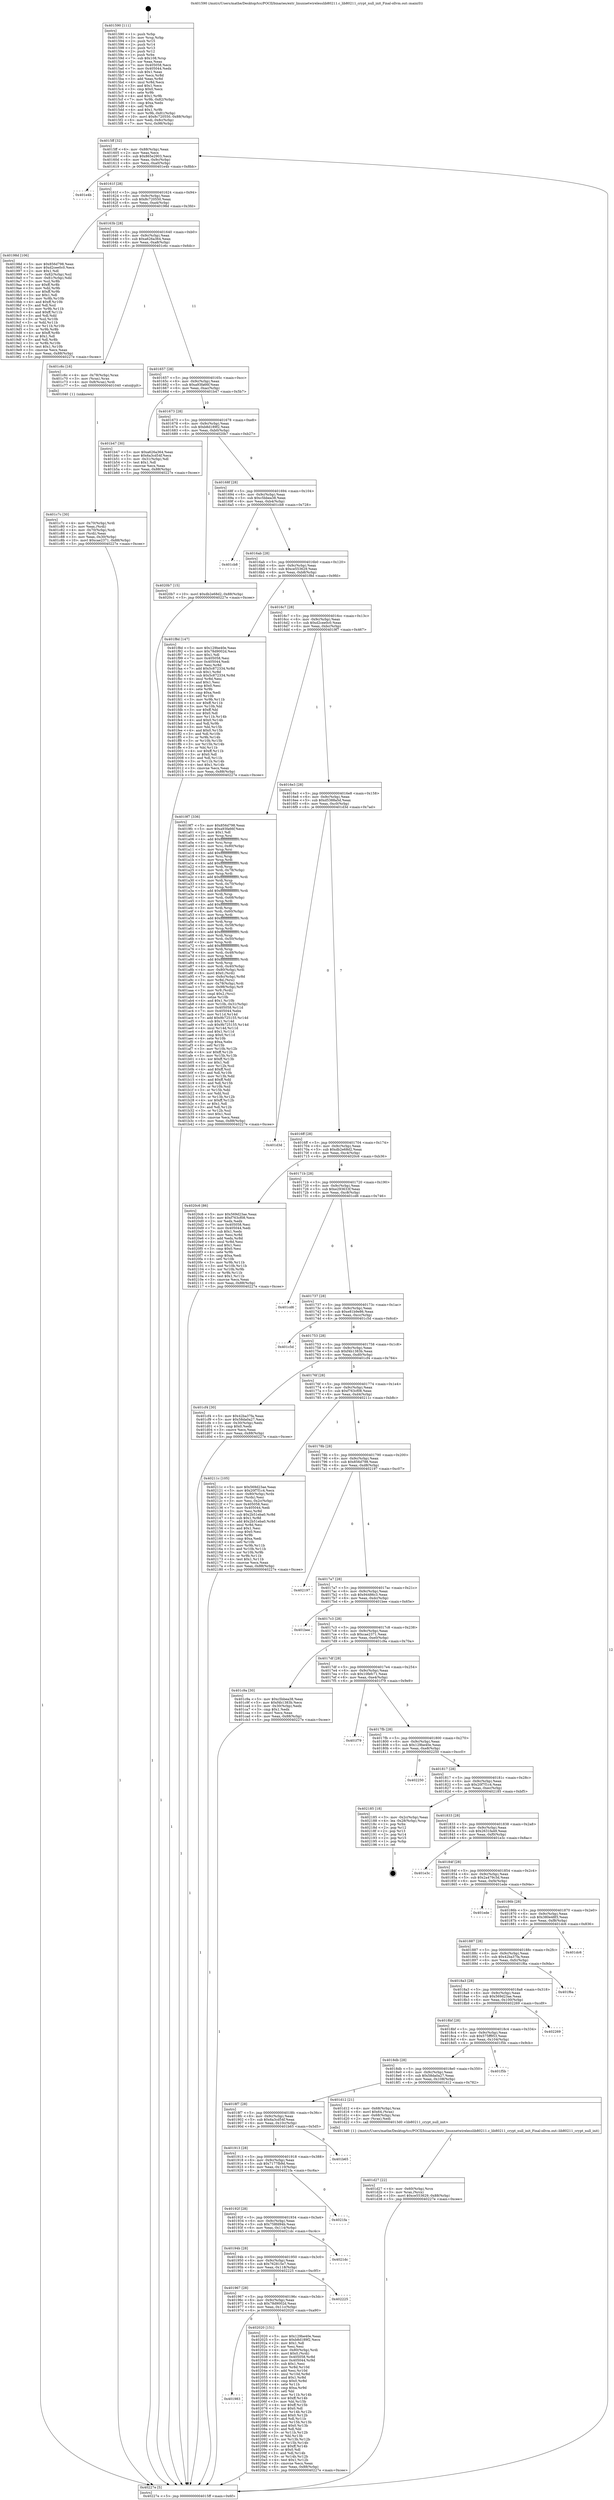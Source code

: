 digraph "0x401590" {
  label = "0x401590 (/mnt/c/Users/mathe/Desktop/tcc/POCII/binaries/extr_linuxnetwirelesslib80211.c_lib80211_crypt_null_init_Final-ollvm.out::main(0))"
  labelloc = "t"
  node[shape=record]

  Entry [label="",width=0.3,height=0.3,shape=circle,fillcolor=black,style=filled]
  "0x4015ff" [label="{
     0x4015ff [32]\l
     | [instrs]\l
     &nbsp;&nbsp;0x4015ff \<+6\>: mov -0x88(%rbp),%eax\l
     &nbsp;&nbsp;0x401605 \<+2\>: mov %eax,%ecx\l
     &nbsp;&nbsp;0x401607 \<+6\>: sub $0x865e2903,%ecx\l
     &nbsp;&nbsp;0x40160d \<+6\>: mov %eax,-0x9c(%rbp)\l
     &nbsp;&nbsp;0x401613 \<+6\>: mov %ecx,-0xa0(%rbp)\l
     &nbsp;&nbsp;0x401619 \<+6\>: je 0000000000401e4b \<main+0x8bb\>\l
  }"]
  "0x401e4b" [label="{
     0x401e4b\l
  }", style=dashed]
  "0x40161f" [label="{
     0x40161f [28]\l
     | [instrs]\l
     &nbsp;&nbsp;0x40161f \<+5\>: jmp 0000000000401624 \<main+0x94\>\l
     &nbsp;&nbsp;0x401624 \<+6\>: mov -0x9c(%rbp),%eax\l
     &nbsp;&nbsp;0x40162a \<+5\>: sub $0x8c720550,%eax\l
     &nbsp;&nbsp;0x40162f \<+6\>: mov %eax,-0xa4(%rbp)\l
     &nbsp;&nbsp;0x401635 \<+6\>: je 000000000040198d \<main+0x3fd\>\l
  }"]
  Exit [label="",width=0.3,height=0.3,shape=circle,fillcolor=black,style=filled,peripheries=2]
  "0x40198d" [label="{
     0x40198d [106]\l
     | [instrs]\l
     &nbsp;&nbsp;0x40198d \<+5\>: mov $0x856d798,%eax\l
     &nbsp;&nbsp;0x401992 \<+5\>: mov $0xd2cee0c0,%ecx\l
     &nbsp;&nbsp;0x401997 \<+2\>: mov $0x1,%dl\l
     &nbsp;&nbsp;0x401999 \<+7\>: mov -0x82(%rbp),%sil\l
     &nbsp;&nbsp;0x4019a0 \<+7\>: mov -0x81(%rbp),%dil\l
     &nbsp;&nbsp;0x4019a7 \<+3\>: mov %sil,%r8b\l
     &nbsp;&nbsp;0x4019aa \<+4\>: xor $0xff,%r8b\l
     &nbsp;&nbsp;0x4019ae \<+3\>: mov %dil,%r9b\l
     &nbsp;&nbsp;0x4019b1 \<+4\>: xor $0xff,%r9b\l
     &nbsp;&nbsp;0x4019b5 \<+3\>: xor $0x1,%dl\l
     &nbsp;&nbsp;0x4019b8 \<+3\>: mov %r8b,%r10b\l
     &nbsp;&nbsp;0x4019bb \<+4\>: and $0xff,%r10b\l
     &nbsp;&nbsp;0x4019bf \<+3\>: and %dl,%sil\l
     &nbsp;&nbsp;0x4019c2 \<+3\>: mov %r9b,%r11b\l
     &nbsp;&nbsp;0x4019c5 \<+4\>: and $0xff,%r11b\l
     &nbsp;&nbsp;0x4019c9 \<+3\>: and %dl,%dil\l
     &nbsp;&nbsp;0x4019cc \<+3\>: or %sil,%r10b\l
     &nbsp;&nbsp;0x4019cf \<+3\>: or %dil,%r11b\l
     &nbsp;&nbsp;0x4019d2 \<+3\>: xor %r11b,%r10b\l
     &nbsp;&nbsp;0x4019d5 \<+3\>: or %r9b,%r8b\l
     &nbsp;&nbsp;0x4019d8 \<+4\>: xor $0xff,%r8b\l
     &nbsp;&nbsp;0x4019dc \<+3\>: or $0x1,%dl\l
     &nbsp;&nbsp;0x4019df \<+3\>: and %dl,%r8b\l
     &nbsp;&nbsp;0x4019e2 \<+3\>: or %r8b,%r10b\l
     &nbsp;&nbsp;0x4019e5 \<+4\>: test $0x1,%r10b\l
     &nbsp;&nbsp;0x4019e9 \<+3\>: cmovne %ecx,%eax\l
     &nbsp;&nbsp;0x4019ec \<+6\>: mov %eax,-0x88(%rbp)\l
     &nbsp;&nbsp;0x4019f2 \<+5\>: jmp 000000000040227e \<main+0xcee\>\l
  }"]
  "0x40163b" [label="{
     0x40163b [28]\l
     | [instrs]\l
     &nbsp;&nbsp;0x40163b \<+5\>: jmp 0000000000401640 \<main+0xb0\>\l
     &nbsp;&nbsp;0x401640 \<+6\>: mov -0x9c(%rbp),%eax\l
     &nbsp;&nbsp;0x401646 \<+5\>: sub $0xa626a364,%eax\l
     &nbsp;&nbsp;0x40164b \<+6\>: mov %eax,-0xa8(%rbp)\l
     &nbsp;&nbsp;0x401651 \<+6\>: je 0000000000401c6c \<main+0x6dc\>\l
  }"]
  "0x40227e" [label="{
     0x40227e [5]\l
     | [instrs]\l
     &nbsp;&nbsp;0x40227e \<+5\>: jmp 00000000004015ff \<main+0x6f\>\l
  }"]
  "0x401590" [label="{
     0x401590 [111]\l
     | [instrs]\l
     &nbsp;&nbsp;0x401590 \<+1\>: push %rbp\l
     &nbsp;&nbsp;0x401591 \<+3\>: mov %rsp,%rbp\l
     &nbsp;&nbsp;0x401594 \<+2\>: push %r15\l
     &nbsp;&nbsp;0x401596 \<+2\>: push %r14\l
     &nbsp;&nbsp;0x401598 \<+2\>: push %r13\l
     &nbsp;&nbsp;0x40159a \<+2\>: push %r12\l
     &nbsp;&nbsp;0x40159c \<+1\>: push %rbx\l
     &nbsp;&nbsp;0x40159d \<+7\>: sub $0x108,%rsp\l
     &nbsp;&nbsp;0x4015a4 \<+2\>: xor %eax,%eax\l
     &nbsp;&nbsp;0x4015a6 \<+7\>: mov 0x405058,%ecx\l
     &nbsp;&nbsp;0x4015ad \<+7\>: mov 0x405044,%edx\l
     &nbsp;&nbsp;0x4015b4 \<+3\>: sub $0x1,%eax\l
     &nbsp;&nbsp;0x4015b7 \<+3\>: mov %ecx,%r8d\l
     &nbsp;&nbsp;0x4015ba \<+3\>: add %eax,%r8d\l
     &nbsp;&nbsp;0x4015bd \<+4\>: imul %r8d,%ecx\l
     &nbsp;&nbsp;0x4015c1 \<+3\>: and $0x1,%ecx\l
     &nbsp;&nbsp;0x4015c4 \<+3\>: cmp $0x0,%ecx\l
     &nbsp;&nbsp;0x4015c7 \<+4\>: sete %r9b\l
     &nbsp;&nbsp;0x4015cb \<+4\>: and $0x1,%r9b\l
     &nbsp;&nbsp;0x4015cf \<+7\>: mov %r9b,-0x82(%rbp)\l
     &nbsp;&nbsp;0x4015d6 \<+3\>: cmp $0xa,%edx\l
     &nbsp;&nbsp;0x4015d9 \<+4\>: setl %r9b\l
     &nbsp;&nbsp;0x4015dd \<+4\>: and $0x1,%r9b\l
     &nbsp;&nbsp;0x4015e1 \<+7\>: mov %r9b,-0x81(%rbp)\l
     &nbsp;&nbsp;0x4015e8 \<+10\>: movl $0x8c720550,-0x88(%rbp)\l
     &nbsp;&nbsp;0x4015f2 \<+6\>: mov %edi,-0x8c(%rbp)\l
     &nbsp;&nbsp;0x4015f8 \<+7\>: mov %rsi,-0x98(%rbp)\l
  }"]
  "0x401983" [label="{
     0x401983\l
  }", style=dashed]
  "0x401c6c" [label="{
     0x401c6c [16]\l
     | [instrs]\l
     &nbsp;&nbsp;0x401c6c \<+4\>: mov -0x78(%rbp),%rax\l
     &nbsp;&nbsp;0x401c70 \<+3\>: mov (%rax),%rax\l
     &nbsp;&nbsp;0x401c73 \<+4\>: mov 0x8(%rax),%rdi\l
     &nbsp;&nbsp;0x401c77 \<+5\>: call 0000000000401040 \<atoi@plt\>\l
     | [calls]\l
     &nbsp;&nbsp;0x401040 \{1\} (unknown)\l
  }"]
  "0x401657" [label="{
     0x401657 [28]\l
     | [instrs]\l
     &nbsp;&nbsp;0x401657 \<+5\>: jmp 000000000040165c \<main+0xcc\>\l
     &nbsp;&nbsp;0x40165c \<+6\>: mov -0x9c(%rbp),%eax\l
     &nbsp;&nbsp;0x401662 \<+5\>: sub $0xa93fa66f,%eax\l
     &nbsp;&nbsp;0x401667 \<+6\>: mov %eax,-0xac(%rbp)\l
     &nbsp;&nbsp;0x40166d \<+6\>: je 0000000000401b47 \<main+0x5b7\>\l
  }"]
  "0x402020" [label="{
     0x402020 [151]\l
     | [instrs]\l
     &nbsp;&nbsp;0x402020 \<+5\>: mov $0x129be40e,%eax\l
     &nbsp;&nbsp;0x402025 \<+5\>: mov $0xb8d189f2,%ecx\l
     &nbsp;&nbsp;0x40202a \<+2\>: mov $0x1,%dl\l
     &nbsp;&nbsp;0x40202c \<+2\>: xor %esi,%esi\l
     &nbsp;&nbsp;0x40202e \<+4\>: mov -0x80(%rbp),%rdi\l
     &nbsp;&nbsp;0x402032 \<+6\>: movl $0x0,(%rdi)\l
     &nbsp;&nbsp;0x402038 \<+8\>: mov 0x405058,%r8d\l
     &nbsp;&nbsp;0x402040 \<+8\>: mov 0x405044,%r9d\l
     &nbsp;&nbsp;0x402048 \<+3\>: sub $0x1,%esi\l
     &nbsp;&nbsp;0x40204b \<+3\>: mov %r8d,%r10d\l
     &nbsp;&nbsp;0x40204e \<+3\>: add %esi,%r10d\l
     &nbsp;&nbsp;0x402051 \<+4\>: imul %r10d,%r8d\l
     &nbsp;&nbsp;0x402055 \<+4\>: and $0x1,%r8d\l
     &nbsp;&nbsp;0x402059 \<+4\>: cmp $0x0,%r8d\l
     &nbsp;&nbsp;0x40205d \<+4\>: sete %r11b\l
     &nbsp;&nbsp;0x402061 \<+4\>: cmp $0xa,%r9d\l
     &nbsp;&nbsp;0x402065 \<+3\>: setl %bl\l
     &nbsp;&nbsp;0x402068 \<+3\>: mov %r11b,%r14b\l
     &nbsp;&nbsp;0x40206b \<+4\>: xor $0xff,%r14b\l
     &nbsp;&nbsp;0x40206f \<+3\>: mov %bl,%r15b\l
     &nbsp;&nbsp;0x402072 \<+4\>: xor $0xff,%r15b\l
     &nbsp;&nbsp;0x402076 \<+3\>: xor $0x0,%dl\l
     &nbsp;&nbsp;0x402079 \<+3\>: mov %r14b,%r12b\l
     &nbsp;&nbsp;0x40207c \<+4\>: and $0x0,%r12b\l
     &nbsp;&nbsp;0x402080 \<+3\>: and %dl,%r11b\l
     &nbsp;&nbsp;0x402083 \<+3\>: mov %r15b,%r13b\l
     &nbsp;&nbsp;0x402086 \<+4\>: and $0x0,%r13b\l
     &nbsp;&nbsp;0x40208a \<+2\>: and %dl,%bl\l
     &nbsp;&nbsp;0x40208c \<+3\>: or %r11b,%r12b\l
     &nbsp;&nbsp;0x40208f \<+3\>: or %bl,%r13b\l
     &nbsp;&nbsp;0x402092 \<+3\>: xor %r13b,%r12b\l
     &nbsp;&nbsp;0x402095 \<+3\>: or %r15b,%r14b\l
     &nbsp;&nbsp;0x402098 \<+4\>: xor $0xff,%r14b\l
     &nbsp;&nbsp;0x40209c \<+3\>: or $0x0,%dl\l
     &nbsp;&nbsp;0x40209f \<+3\>: and %dl,%r14b\l
     &nbsp;&nbsp;0x4020a2 \<+3\>: or %r14b,%r12b\l
     &nbsp;&nbsp;0x4020a5 \<+4\>: test $0x1,%r12b\l
     &nbsp;&nbsp;0x4020a9 \<+3\>: cmovne %ecx,%eax\l
     &nbsp;&nbsp;0x4020ac \<+6\>: mov %eax,-0x88(%rbp)\l
     &nbsp;&nbsp;0x4020b2 \<+5\>: jmp 000000000040227e \<main+0xcee\>\l
  }"]
  "0x401b47" [label="{
     0x401b47 [30]\l
     | [instrs]\l
     &nbsp;&nbsp;0x401b47 \<+5\>: mov $0xa626a364,%eax\l
     &nbsp;&nbsp;0x401b4c \<+5\>: mov $0x6a3cd54f,%ecx\l
     &nbsp;&nbsp;0x401b51 \<+3\>: mov -0x31(%rbp),%dl\l
     &nbsp;&nbsp;0x401b54 \<+3\>: test $0x1,%dl\l
     &nbsp;&nbsp;0x401b57 \<+3\>: cmovne %ecx,%eax\l
     &nbsp;&nbsp;0x401b5a \<+6\>: mov %eax,-0x88(%rbp)\l
     &nbsp;&nbsp;0x401b60 \<+5\>: jmp 000000000040227e \<main+0xcee\>\l
  }"]
  "0x401673" [label="{
     0x401673 [28]\l
     | [instrs]\l
     &nbsp;&nbsp;0x401673 \<+5\>: jmp 0000000000401678 \<main+0xe8\>\l
     &nbsp;&nbsp;0x401678 \<+6\>: mov -0x9c(%rbp),%eax\l
     &nbsp;&nbsp;0x40167e \<+5\>: sub $0xb8d189f2,%eax\l
     &nbsp;&nbsp;0x401683 \<+6\>: mov %eax,-0xb0(%rbp)\l
     &nbsp;&nbsp;0x401689 \<+6\>: je 00000000004020b7 \<main+0xb27\>\l
  }"]
  "0x401967" [label="{
     0x401967 [28]\l
     | [instrs]\l
     &nbsp;&nbsp;0x401967 \<+5\>: jmp 000000000040196c \<main+0x3dc\>\l
     &nbsp;&nbsp;0x40196c \<+6\>: mov -0x9c(%rbp),%eax\l
     &nbsp;&nbsp;0x401972 \<+5\>: sub $0x78d9002d,%eax\l
     &nbsp;&nbsp;0x401977 \<+6\>: mov %eax,-0x11c(%rbp)\l
     &nbsp;&nbsp;0x40197d \<+6\>: je 0000000000402020 \<main+0xa90\>\l
  }"]
  "0x4020b7" [label="{
     0x4020b7 [15]\l
     | [instrs]\l
     &nbsp;&nbsp;0x4020b7 \<+10\>: movl $0xdb2e68d2,-0x88(%rbp)\l
     &nbsp;&nbsp;0x4020c1 \<+5\>: jmp 000000000040227e \<main+0xcee\>\l
  }"]
  "0x40168f" [label="{
     0x40168f [28]\l
     | [instrs]\l
     &nbsp;&nbsp;0x40168f \<+5\>: jmp 0000000000401694 \<main+0x104\>\l
     &nbsp;&nbsp;0x401694 \<+6\>: mov -0x9c(%rbp),%eax\l
     &nbsp;&nbsp;0x40169a \<+5\>: sub $0xc5bbea38,%eax\l
     &nbsp;&nbsp;0x40169f \<+6\>: mov %eax,-0xb4(%rbp)\l
     &nbsp;&nbsp;0x4016a5 \<+6\>: je 0000000000401cb8 \<main+0x728\>\l
  }"]
  "0x402225" [label="{
     0x402225\l
  }", style=dashed]
  "0x401cb8" [label="{
     0x401cb8\l
  }", style=dashed]
  "0x4016ab" [label="{
     0x4016ab [28]\l
     | [instrs]\l
     &nbsp;&nbsp;0x4016ab \<+5\>: jmp 00000000004016b0 \<main+0x120\>\l
     &nbsp;&nbsp;0x4016b0 \<+6\>: mov -0x9c(%rbp),%eax\l
     &nbsp;&nbsp;0x4016b6 \<+5\>: sub $0xce553629,%eax\l
     &nbsp;&nbsp;0x4016bb \<+6\>: mov %eax,-0xb8(%rbp)\l
     &nbsp;&nbsp;0x4016c1 \<+6\>: je 0000000000401f8d \<main+0x9fd\>\l
  }"]
  "0x40194b" [label="{
     0x40194b [28]\l
     | [instrs]\l
     &nbsp;&nbsp;0x40194b \<+5\>: jmp 0000000000401950 \<main+0x3c0\>\l
     &nbsp;&nbsp;0x401950 \<+6\>: mov -0x9c(%rbp),%eax\l
     &nbsp;&nbsp;0x401956 \<+5\>: sub $0x762815e7,%eax\l
     &nbsp;&nbsp;0x40195b \<+6\>: mov %eax,-0x118(%rbp)\l
     &nbsp;&nbsp;0x401961 \<+6\>: je 0000000000402225 \<main+0xc95\>\l
  }"]
  "0x401f8d" [label="{
     0x401f8d [147]\l
     | [instrs]\l
     &nbsp;&nbsp;0x401f8d \<+5\>: mov $0x129be40e,%eax\l
     &nbsp;&nbsp;0x401f92 \<+5\>: mov $0x78d9002d,%ecx\l
     &nbsp;&nbsp;0x401f97 \<+2\>: mov $0x1,%dl\l
     &nbsp;&nbsp;0x401f99 \<+7\>: mov 0x405058,%esi\l
     &nbsp;&nbsp;0x401fa0 \<+7\>: mov 0x405044,%edi\l
     &nbsp;&nbsp;0x401fa7 \<+3\>: mov %esi,%r8d\l
     &nbsp;&nbsp;0x401faa \<+7\>: add $0x5c872334,%r8d\l
     &nbsp;&nbsp;0x401fb1 \<+4\>: sub $0x1,%r8d\l
     &nbsp;&nbsp;0x401fb5 \<+7\>: sub $0x5c872334,%r8d\l
     &nbsp;&nbsp;0x401fbc \<+4\>: imul %r8d,%esi\l
     &nbsp;&nbsp;0x401fc0 \<+3\>: and $0x1,%esi\l
     &nbsp;&nbsp;0x401fc3 \<+3\>: cmp $0x0,%esi\l
     &nbsp;&nbsp;0x401fc6 \<+4\>: sete %r9b\l
     &nbsp;&nbsp;0x401fca \<+3\>: cmp $0xa,%edi\l
     &nbsp;&nbsp;0x401fcd \<+4\>: setl %r10b\l
     &nbsp;&nbsp;0x401fd1 \<+3\>: mov %r9b,%r11b\l
     &nbsp;&nbsp;0x401fd4 \<+4\>: xor $0xff,%r11b\l
     &nbsp;&nbsp;0x401fd8 \<+3\>: mov %r10b,%bl\l
     &nbsp;&nbsp;0x401fdb \<+3\>: xor $0xff,%bl\l
     &nbsp;&nbsp;0x401fde \<+3\>: xor $0x0,%dl\l
     &nbsp;&nbsp;0x401fe1 \<+3\>: mov %r11b,%r14b\l
     &nbsp;&nbsp;0x401fe4 \<+4\>: and $0x0,%r14b\l
     &nbsp;&nbsp;0x401fe8 \<+3\>: and %dl,%r9b\l
     &nbsp;&nbsp;0x401feb \<+3\>: mov %bl,%r15b\l
     &nbsp;&nbsp;0x401fee \<+4\>: and $0x0,%r15b\l
     &nbsp;&nbsp;0x401ff2 \<+3\>: and %dl,%r10b\l
     &nbsp;&nbsp;0x401ff5 \<+3\>: or %r9b,%r14b\l
     &nbsp;&nbsp;0x401ff8 \<+3\>: or %r10b,%r15b\l
     &nbsp;&nbsp;0x401ffb \<+3\>: xor %r15b,%r14b\l
     &nbsp;&nbsp;0x401ffe \<+3\>: or %bl,%r11b\l
     &nbsp;&nbsp;0x402001 \<+4\>: xor $0xff,%r11b\l
     &nbsp;&nbsp;0x402005 \<+3\>: or $0x0,%dl\l
     &nbsp;&nbsp;0x402008 \<+3\>: and %dl,%r11b\l
     &nbsp;&nbsp;0x40200b \<+3\>: or %r11b,%r14b\l
     &nbsp;&nbsp;0x40200e \<+4\>: test $0x1,%r14b\l
     &nbsp;&nbsp;0x402012 \<+3\>: cmovne %ecx,%eax\l
     &nbsp;&nbsp;0x402015 \<+6\>: mov %eax,-0x88(%rbp)\l
     &nbsp;&nbsp;0x40201b \<+5\>: jmp 000000000040227e \<main+0xcee\>\l
  }"]
  "0x4016c7" [label="{
     0x4016c7 [28]\l
     | [instrs]\l
     &nbsp;&nbsp;0x4016c7 \<+5\>: jmp 00000000004016cc \<main+0x13c\>\l
     &nbsp;&nbsp;0x4016cc \<+6\>: mov -0x9c(%rbp),%eax\l
     &nbsp;&nbsp;0x4016d2 \<+5\>: sub $0xd2cee0c0,%eax\l
     &nbsp;&nbsp;0x4016d7 \<+6\>: mov %eax,-0xbc(%rbp)\l
     &nbsp;&nbsp;0x4016dd \<+6\>: je 00000000004019f7 \<main+0x467\>\l
  }"]
  "0x4021dc" [label="{
     0x4021dc\l
  }", style=dashed]
  "0x4019f7" [label="{
     0x4019f7 [336]\l
     | [instrs]\l
     &nbsp;&nbsp;0x4019f7 \<+5\>: mov $0x856d798,%eax\l
     &nbsp;&nbsp;0x4019fc \<+5\>: mov $0xa93fa66f,%ecx\l
     &nbsp;&nbsp;0x401a01 \<+2\>: mov $0x1,%dl\l
     &nbsp;&nbsp;0x401a03 \<+3\>: mov %rsp,%rsi\l
     &nbsp;&nbsp;0x401a06 \<+4\>: add $0xfffffffffffffff0,%rsi\l
     &nbsp;&nbsp;0x401a0a \<+3\>: mov %rsi,%rsp\l
     &nbsp;&nbsp;0x401a0d \<+4\>: mov %rsi,-0x80(%rbp)\l
     &nbsp;&nbsp;0x401a11 \<+3\>: mov %rsp,%rsi\l
     &nbsp;&nbsp;0x401a14 \<+4\>: add $0xfffffffffffffff0,%rsi\l
     &nbsp;&nbsp;0x401a18 \<+3\>: mov %rsi,%rsp\l
     &nbsp;&nbsp;0x401a1b \<+3\>: mov %rsp,%rdi\l
     &nbsp;&nbsp;0x401a1e \<+4\>: add $0xfffffffffffffff0,%rdi\l
     &nbsp;&nbsp;0x401a22 \<+3\>: mov %rdi,%rsp\l
     &nbsp;&nbsp;0x401a25 \<+4\>: mov %rdi,-0x78(%rbp)\l
     &nbsp;&nbsp;0x401a29 \<+3\>: mov %rsp,%rdi\l
     &nbsp;&nbsp;0x401a2c \<+4\>: add $0xfffffffffffffff0,%rdi\l
     &nbsp;&nbsp;0x401a30 \<+3\>: mov %rdi,%rsp\l
     &nbsp;&nbsp;0x401a33 \<+4\>: mov %rdi,-0x70(%rbp)\l
     &nbsp;&nbsp;0x401a37 \<+3\>: mov %rsp,%rdi\l
     &nbsp;&nbsp;0x401a3a \<+4\>: add $0xfffffffffffffff0,%rdi\l
     &nbsp;&nbsp;0x401a3e \<+3\>: mov %rdi,%rsp\l
     &nbsp;&nbsp;0x401a41 \<+4\>: mov %rdi,-0x68(%rbp)\l
     &nbsp;&nbsp;0x401a45 \<+3\>: mov %rsp,%rdi\l
     &nbsp;&nbsp;0x401a48 \<+4\>: add $0xfffffffffffffff0,%rdi\l
     &nbsp;&nbsp;0x401a4c \<+3\>: mov %rdi,%rsp\l
     &nbsp;&nbsp;0x401a4f \<+4\>: mov %rdi,-0x60(%rbp)\l
     &nbsp;&nbsp;0x401a53 \<+3\>: mov %rsp,%rdi\l
     &nbsp;&nbsp;0x401a56 \<+4\>: add $0xfffffffffffffff0,%rdi\l
     &nbsp;&nbsp;0x401a5a \<+3\>: mov %rdi,%rsp\l
     &nbsp;&nbsp;0x401a5d \<+4\>: mov %rdi,-0x58(%rbp)\l
     &nbsp;&nbsp;0x401a61 \<+3\>: mov %rsp,%rdi\l
     &nbsp;&nbsp;0x401a64 \<+4\>: add $0xfffffffffffffff0,%rdi\l
     &nbsp;&nbsp;0x401a68 \<+3\>: mov %rdi,%rsp\l
     &nbsp;&nbsp;0x401a6b \<+4\>: mov %rdi,-0x50(%rbp)\l
     &nbsp;&nbsp;0x401a6f \<+3\>: mov %rsp,%rdi\l
     &nbsp;&nbsp;0x401a72 \<+4\>: add $0xfffffffffffffff0,%rdi\l
     &nbsp;&nbsp;0x401a76 \<+3\>: mov %rdi,%rsp\l
     &nbsp;&nbsp;0x401a79 \<+4\>: mov %rdi,-0x48(%rbp)\l
     &nbsp;&nbsp;0x401a7d \<+3\>: mov %rsp,%rdi\l
     &nbsp;&nbsp;0x401a80 \<+4\>: add $0xfffffffffffffff0,%rdi\l
     &nbsp;&nbsp;0x401a84 \<+3\>: mov %rdi,%rsp\l
     &nbsp;&nbsp;0x401a87 \<+4\>: mov %rdi,-0x40(%rbp)\l
     &nbsp;&nbsp;0x401a8b \<+4\>: mov -0x80(%rbp),%rdi\l
     &nbsp;&nbsp;0x401a8f \<+6\>: movl $0x0,(%rdi)\l
     &nbsp;&nbsp;0x401a95 \<+7\>: mov -0x8c(%rbp),%r8d\l
     &nbsp;&nbsp;0x401a9c \<+3\>: mov %r8d,(%rsi)\l
     &nbsp;&nbsp;0x401a9f \<+4\>: mov -0x78(%rbp),%rdi\l
     &nbsp;&nbsp;0x401aa3 \<+7\>: mov -0x98(%rbp),%r9\l
     &nbsp;&nbsp;0x401aaa \<+3\>: mov %r9,(%rdi)\l
     &nbsp;&nbsp;0x401aad \<+3\>: cmpl $0x2,(%rsi)\l
     &nbsp;&nbsp;0x401ab0 \<+4\>: setne %r10b\l
     &nbsp;&nbsp;0x401ab4 \<+4\>: and $0x1,%r10b\l
     &nbsp;&nbsp;0x401ab8 \<+4\>: mov %r10b,-0x31(%rbp)\l
     &nbsp;&nbsp;0x401abc \<+8\>: mov 0x405058,%r11d\l
     &nbsp;&nbsp;0x401ac4 \<+7\>: mov 0x405044,%ebx\l
     &nbsp;&nbsp;0x401acb \<+3\>: mov %r11d,%r14d\l
     &nbsp;&nbsp;0x401ace \<+7\>: add $0x9b725155,%r14d\l
     &nbsp;&nbsp;0x401ad5 \<+4\>: sub $0x1,%r14d\l
     &nbsp;&nbsp;0x401ad9 \<+7\>: sub $0x9b725155,%r14d\l
     &nbsp;&nbsp;0x401ae0 \<+4\>: imul %r14d,%r11d\l
     &nbsp;&nbsp;0x401ae4 \<+4\>: and $0x1,%r11d\l
     &nbsp;&nbsp;0x401ae8 \<+4\>: cmp $0x0,%r11d\l
     &nbsp;&nbsp;0x401aec \<+4\>: sete %r10b\l
     &nbsp;&nbsp;0x401af0 \<+3\>: cmp $0xa,%ebx\l
     &nbsp;&nbsp;0x401af3 \<+4\>: setl %r15b\l
     &nbsp;&nbsp;0x401af7 \<+3\>: mov %r10b,%r12b\l
     &nbsp;&nbsp;0x401afa \<+4\>: xor $0xff,%r12b\l
     &nbsp;&nbsp;0x401afe \<+3\>: mov %r15b,%r13b\l
     &nbsp;&nbsp;0x401b01 \<+4\>: xor $0xff,%r13b\l
     &nbsp;&nbsp;0x401b05 \<+3\>: xor $0x1,%dl\l
     &nbsp;&nbsp;0x401b08 \<+3\>: mov %r12b,%sil\l
     &nbsp;&nbsp;0x401b0b \<+4\>: and $0xff,%sil\l
     &nbsp;&nbsp;0x401b0f \<+3\>: and %dl,%r10b\l
     &nbsp;&nbsp;0x401b12 \<+3\>: mov %r13b,%dil\l
     &nbsp;&nbsp;0x401b15 \<+4\>: and $0xff,%dil\l
     &nbsp;&nbsp;0x401b19 \<+3\>: and %dl,%r15b\l
     &nbsp;&nbsp;0x401b1c \<+3\>: or %r10b,%sil\l
     &nbsp;&nbsp;0x401b1f \<+3\>: or %r15b,%dil\l
     &nbsp;&nbsp;0x401b22 \<+3\>: xor %dil,%sil\l
     &nbsp;&nbsp;0x401b25 \<+3\>: or %r13b,%r12b\l
     &nbsp;&nbsp;0x401b28 \<+4\>: xor $0xff,%r12b\l
     &nbsp;&nbsp;0x401b2c \<+3\>: or $0x1,%dl\l
     &nbsp;&nbsp;0x401b2f \<+3\>: and %dl,%r12b\l
     &nbsp;&nbsp;0x401b32 \<+3\>: or %r12b,%sil\l
     &nbsp;&nbsp;0x401b35 \<+4\>: test $0x1,%sil\l
     &nbsp;&nbsp;0x401b39 \<+3\>: cmovne %ecx,%eax\l
     &nbsp;&nbsp;0x401b3c \<+6\>: mov %eax,-0x88(%rbp)\l
     &nbsp;&nbsp;0x401b42 \<+5\>: jmp 000000000040227e \<main+0xcee\>\l
  }"]
  "0x4016e3" [label="{
     0x4016e3 [28]\l
     | [instrs]\l
     &nbsp;&nbsp;0x4016e3 \<+5\>: jmp 00000000004016e8 \<main+0x158\>\l
     &nbsp;&nbsp;0x4016e8 \<+6\>: mov -0x9c(%rbp),%eax\l
     &nbsp;&nbsp;0x4016ee \<+5\>: sub $0xd5388a5d,%eax\l
     &nbsp;&nbsp;0x4016f3 \<+6\>: mov %eax,-0xc0(%rbp)\l
     &nbsp;&nbsp;0x4016f9 \<+6\>: je 0000000000401d3d \<main+0x7ad\>\l
  }"]
  "0x40192f" [label="{
     0x40192f [28]\l
     | [instrs]\l
     &nbsp;&nbsp;0x40192f \<+5\>: jmp 0000000000401934 \<main+0x3a4\>\l
     &nbsp;&nbsp;0x401934 \<+6\>: mov -0x9c(%rbp),%eax\l
     &nbsp;&nbsp;0x40193a \<+5\>: sub $0x758fd94b,%eax\l
     &nbsp;&nbsp;0x40193f \<+6\>: mov %eax,-0x114(%rbp)\l
     &nbsp;&nbsp;0x401945 \<+6\>: je 00000000004021dc \<main+0xc4c\>\l
  }"]
  "0x401c7c" [label="{
     0x401c7c [30]\l
     | [instrs]\l
     &nbsp;&nbsp;0x401c7c \<+4\>: mov -0x70(%rbp),%rdi\l
     &nbsp;&nbsp;0x401c80 \<+2\>: mov %eax,(%rdi)\l
     &nbsp;&nbsp;0x401c82 \<+4\>: mov -0x70(%rbp),%rdi\l
     &nbsp;&nbsp;0x401c86 \<+2\>: mov (%rdi),%eax\l
     &nbsp;&nbsp;0x401c88 \<+3\>: mov %eax,-0x30(%rbp)\l
     &nbsp;&nbsp;0x401c8b \<+10\>: movl $0xcae2371,-0x88(%rbp)\l
     &nbsp;&nbsp;0x401c95 \<+5\>: jmp 000000000040227e \<main+0xcee\>\l
  }"]
  "0x4021fa" [label="{
     0x4021fa\l
  }", style=dashed]
  "0x401d3d" [label="{
     0x401d3d\l
  }", style=dashed]
  "0x4016ff" [label="{
     0x4016ff [28]\l
     | [instrs]\l
     &nbsp;&nbsp;0x4016ff \<+5\>: jmp 0000000000401704 \<main+0x174\>\l
     &nbsp;&nbsp;0x401704 \<+6\>: mov -0x9c(%rbp),%eax\l
     &nbsp;&nbsp;0x40170a \<+5\>: sub $0xdb2e68d2,%eax\l
     &nbsp;&nbsp;0x40170f \<+6\>: mov %eax,-0xc4(%rbp)\l
     &nbsp;&nbsp;0x401715 \<+6\>: je 00000000004020c6 \<main+0xb36\>\l
  }"]
  "0x401913" [label="{
     0x401913 [28]\l
     | [instrs]\l
     &nbsp;&nbsp;0x401913 \<+5\>: jmp 0000000000401918 \<main+0x388\>\l
     &nbsp;&nbsp;0x401918 \<+6\>: mov -0x9c(%rbp),%eax\l
     &nbsp;&nbsp;0x40191e \<+5\>: sub $0x7177fb9d,%eax\l
     &nbsp;&nbsp;0x401923 \<+6\>: mov %eax,-0x110(%rbp)\l
     &nbsp;&nbsp;0x401929 \<+6\>: je 00000000004021fa \<main+0xc6a\>\l
  }"]
  "0x4020c6" [label="{
     0x4020c6 [86]\l
     | [instrs]\l
     &nbsp;&nbsp;0x4020c6 \<+5\>: mov $0x569d23ae,%eax\l
     &nbsp;&nbsp;0x4020cb \<+5\>: mov $0xf763cf08,%ecx\l
     &nbsp;&nbsp;0x4020d0 \<+2\>: xor %edx,%edx\l
     &nbsp;&nbsp;0x4020d2 \<+7\>: mov 0x405058,%esi\l
     &nbsp;&nbsp;0x4020d9 \<+7\>: mov 0x405044,%edi\l
     &nbsp;&nbsp;0x4020e0 \<+3\>: sub $0x1,%edx\l
     &nbsp;&nbsp;0x4020e3 \<+3\>: mov %esi,%r8d\l
     &nbsp;&nbsp;0x4020e6 \<+3\>: add %edx,%r8d\l
     &nbsp;&nbsp;0x4020e9 \<+4\>: imul %r8d,%esi\l
     &nbsp;&nbsp;0x4020ed \<+3\>: and $0x1,%esi\l
     &nbsp;&nbsp;0x4020f0 \<+3\>: cmp $0x0,%esi\l
     &nbsp;&nbsp;0x4020f3 \<+4\>: sete %r9b\l
     &nbsp;&nbsp;0x4020f7 \<+3\>: cmp $0xa,%edi\l
     &nbsp;&nbsp;0x4020fa \<+4\>: setl %r10b\l
     &nbsp;&nbsp;0x4020fe \<+3\>: mov %r9b,%r11b\l
     &nbsp;&nbsp;0x402101 \<+3\>: and %r10b,%r11b\l
     &nbsp;&nbsp;0x402104 \<+3\>: xor %r10b,%r9b\l
     &nbsp;&nbsp;0x402107 \<+3\>: or %r9b,%r11b\l
     &nbsp;&nbsp;0x40210a \<+4\>: test $0x1,%r11b\l
     &nbsp;&nbsp;0x40210e \<+3\>: cmovne %ecx,%eax\l
     &nbsp;&nbsp;0x402111 \<+6\>: mov %eax,-0x88(%rbp)\l
     &nbsp;&nbsp;0x402117 \<+5\>: jmp 000000000040227e \<main+0xcee\>\l
  }"]
  "0x40171b" [label="{
     0x40171b [28]\l
     | [instrs]\l
     &nbsp;&nbsp;0x40171b \<+5\>: jmp 0000000000401720 \<main+0x190\>\l
     &nbsp;&nbsp;0x401720 \<+6\>: mov -0x9c(%rbp),%eax\l
     &nbsp;&nbsp;0x401726 \<+5\>: sub $0xe293633f,%eax\l
     &nbsp;&nbsp;0x40172b \<+6\>: mov %eax,-0xc8(%rbp)\l
     &nbsp;&nbsp;0x401731 \<+6\>: je 0000000000401cd6 \<main+0x746\>\l
  }"]
  "0x401b65" [label="{
     0x401b65\l
  }", style=dashed]
  "0x401cd6" [label="{
     0x401cd6\l
  }", style=dashed]
  "0x401737" [label="{
     0x401737 [28]\l
     | [instrs]\l
     &nbsp;&nbsp;0x401737 \<+5\>: jmp 000000000040173c \<main+0x1ac\>\l
     &nbsp;&nbsp;0x40173c \<+6\>: mov -0x9c(%rbp),%eax\l
     &nbsp;&nbsp;0x401742 \<+5\>: sub $0xe81b9e86,%eax\l
     &nbsp;&nbsp;0x401747 \<+6\>: mov %eax,-0xcc(%rbp)\l
     &nbsp;&nbsp;0x40174d \<+6\>: je 0000000000401c5d \<main+0x6cd\>\l
  }"]
  "0x401d27" [label="{
     0x401d27 [22]\l
     | [instrs]\l
     &nbsp;&nbsp;0x401d27 \<+4\>: mov -0x60(%rbp),%rcx\l
     &nbsp;&nbsp;0x401d2b \<+3\>: mov %rax,(%rcx)\l
     &nbsp;&nbsp;0x401d2e \<+10\>: movl $0xce553629,-0x88(%rbp)\l
     &nbsp;&nbsp;0x401d38 \<+5\>: jmp 000000000040227e \<main+0xcee\>\l
  }"]
  "0x401c5d" [label="{
     0x401c5d\l
  }", style=dashed]
  "0x401753" [label="{
     0x401753 [28]\l
     | [instrs]\l
     &nbsp;&nbsp;0x401753 \<+5\>: jmp 0000000000401758 \<main+0x1c8\>\l
     &nbsp;&nbsp;0x401758 \<+6\>: mov -0x9c(%rbp),%eax\l
     &nbsp;&nbsp;0x40175e \<+5\>: sub $0xf4b1383b,%eax\l
     &nbsp;&nbsp;0x401763 \<+6\>: mov %eax,-0xd0(%rbp)\l
     &nbsp;&nbsp;0x401769 \<+6\>: je 0000000000401cf4 \<main+0x764\>\l
  }"]
  "0x4018f7" [label="{
     0x4018f7 [28]\l
     | [instrs]\l
     &nbsp;&nbsp;0x4018f7 \<+5\>: jmp 00000000004018fc \<main+0x36c\>\l
     &nbsp;&nbsp;0x4018fc \<+6\>: mov -0x9c(%rbp),%eax\l
     &nbsp;&nbsp;0x401902 \<+5\>: sub $0x6a3cd54f,%eax\l
     &nbsp;&nbsp;0x401907 \<+6\>: mov %eax,-0x10c(%rbp)\l
     &nbsp;&nbsp;0x40190d \<+6\>: je 0000000000401b65 \<main+0x5d5\>\l
  }"]
  "0x401cf4" [label="{
     0x401cf4 [30]\l
     | [instrs]\l
     &nbsp;&nbsp;0x401cf4 \<+5\>: mov $0x42ba37fa,%eax\l
     &nbsp;&nbsp;0x401cf9 \<+5\>: mov $0x58da0a27,%ecx\l
     &nbsp;&nbsp;0x401cfe \<+3\>: mov -0x30(%rbp),%edx\l
     &nbsp;&nbsp;0x401d01 \<+3\>: cmp $0x0,%edx\l
     &nbsp;&nbsp;0x401d04 \<+3\>: cmove %ecx,%eax\l
     &nbsp;&nbsp;0x401d07 \<+6\>: mov %eax,-0x88(%rbp)\l
     &nbsp;&nbsp;0x401d0d \<+5\>: jmp 000000000040227e \<main+0xcee\>\l
  }"]
  "0x40176f" [label="{
     0x40176f [28]\l
     | [instrs]\l
     &nbsp;&nbsp;0x40176f \<+5\>: jmp 0000000000401774 \<main+0x1e4\>\l
     &nbsp;&nbsp;0x401774 \<+6\>: mov -0x9c(%rbp),%eax\l
     &nbsp;&nbsp;0x40177a \<+5\>: sub $0xf763cf08,%eax\l
     &nbsp;&nbsp;0x40177f \<+6\>: mov %eax,-0xd4(%rbp)\l
     &nbsp;&nbsp;0x401785 \<+6\>: je 000000000040211c \<main+0xb8c\>\l
  }"]
  "0x401d12" [label="{
     0x401d12 [21]\l
     | [instrs]\l
     &nbsp;&nbsp;0x401d12 \<+4\>: mov -0x68(%rbp),%rax\l
     &nbsp;&nbsp;0x401d16 \<+6\>: movl $0x64,(%rax)\l
     &nbsp;&nbsp;0x401d1c \<+4\>: mov -0x68(%rbp),%rax\l
     &nbsp;&nbsp;0x401d20 \<+2\>: mov (%rax),%edi\l
     &nbsp;&nbsp;0x401d22 \<+5\>: call 00000000004013d0 \<lib80211_crypt_null_init\>\l
     | [calls]\l
     &nbsp;&nbsp;0x4013d0 \{1\} (/mnt/c/Users/mathe/Desktop/tcc/POCII/binaries/extr_linuxnetwirelesslib80211.c_lib80211_crypt_null_init_Final-ollvm.out::lib80211_crypt_null_init)\l
  }"]
  "0x40211c" [label="{
     0x40211c [105]\l
     | [instrs]\l
     &nbsp;&nbsp;0x40211c \<+5\>: mov $0x569d23ae,%eax\l
     &nbsp;&nbsp;0x402121 \<+5\>: mov $0x20f7f1c4,%ecx\l
     &nbsp;&nbsp;0x402126 \<+4\>: mov -0x80(%rbp),%rdx\l
     &nbsp;&nbsp;0x40212a \<+2\>: mov (%rdx),%esi\l
     &nbsp;&nbsp;0x40212c \<+3\>: mov %esi,-0x2c(%rbp)\l
     &nbsp;&nbsp;0x40212f \<+7\>: mov 0x405058,%esi\l
     &nbsp;&nbsp;0x402136 \<+7\>: mov 0x405044,%edi\l
     &nbsp;&nbsp;0x40213d \<+3\>: mov %esi,%r8d\l
     &nbsp;&nbsp;0x402140 \<+7\>: sub $0x2b51eba0,%r8d\l
     &nbsp;&nbsp;0x402147 \<+4\>: sub $0x1,%r8d\l
     &nbsp;&nbsp;0x40214b \<+7\>: add $0x2b51eba0,%r8d\l
     &nbsp;&nbsp;0x402152 \<+4\>: imul %r8d,%esi\l
     &nbsp;&nbsp;0x402156 \<+3\>: and $0x1,%esi\l
     &nbsp;&nbsp;0x402159 \<+3\>: cmp $0x0,%esi\l
     &nbsp;&nbsp;0x40215c \<+4\>: sete %r9b\l
     &nbsp;&nbsp;0x402160 \<+3\>: cmp $0xa,%edi\l
     &nbsp;&nbsp;0x402163 \<+4\>: setl %r10b\l
     &nbsp;&nbsp;0x402167 \<+3\>: mov %r9b,%r11b\l
     &nbsp;&nbsp;0x40216a \<+3\>: and %r10b,%r11b\l
     &nbsp;&nbsp;0x40216d \<+3\>: xor %r10b,%r9b\l
     &nbsp;&nbsp;0x402170 \<+3\>: or %r9b,%r11b\l
     &nbsp;&nbsp;0x402173 \<+4\>: test $0x1,%r11b\l
     &nbsp;&nbsp;0x402177 \<+3\>: cmovne %ecx,%eax\l
     &nbsp;&nbsp;0x40217a \<+6\>: mov %eax,-0x88(%rbp)\l
     &nbsp;&nbsp;0x402180 \<+5\>: jmp 000000000040227e \<main+0xcee\>\l
  }"]
  "0x40178b" [label="{
     0x40178b [28]\l
     | [instrs]\l
     &nbsp;&nbsp;0x40178b \<+5\>: jmp 0000000000401790 \<main+0x200\>\l
     &nbsp;&nbsp;0x401790 \<+6\>: mov -0x9c(%rbp),%eax\l
     &nbsp;&nbsp;0x401796 \<+5\>: sub $0x856d798,%eax\l
     &nbsp;&nbsp;0x40179b \<+6\>: mov %eax,-0xd8(%rbp)\l
     &nbsp;&nbsp;0x4017a1 \<+6\>: je 0000000000402197 \<main+0xc07\>\l
  }"]
  "0x4018db" [label="{
     0x4018db [28]\l
     | [instrs]\l
     &nbsp;&nbsp;0x4018db \<+5\>: jmp 00000000004018e0 \<main+0x350\>\l
     &nbsp;&nbsp;0x4018e0 \<+6\>: mov -0x9c(%rbp),%eax\l
     &nbsp;&nbsp;0x4018e6 \<+5\>: sub $0x58da0a27,%eax\l
     &nbsp;&nbsp;0x4018eb \<+6\>: mov %eax,-0x108(%rbp)\l
     &nbsp;&nbsp;0x4018f1 \<+6\>: je 0000000000401d12 \<main+0x782\>\l
  }"]
  "0x402197" [label="{
     0x402197\l
  }", style=dashed]
  "0x4017a7" [label="{
     0x4017a7 [28]\l
     | [instrs]\l
     &nbsp;&nbsp;0x4017a7 \<+5\>: jmp 00000000004017ac \<main+0x21c\>\l
     &nbsp;&nbsp;0x4017ac \<+6\>: mov -0x9c(%rbp),%eax\l
     &nbsp;&nbsp;0x4017b2 \<+5\>: sub $0x94486c3,%eax\l
     &nbsp;&nbsp;0x4017b7 \<+6\>: mov %eax,-0xdc(%rbp)\l
     &nbsp;&nbsp;0x4017bd \<+6\>: je 0000000000401bee \<main+0x65e\>\l
  }"]
  "0x401f5b" [label="{
     0x401f5b\l
  }", style=dashed]
  "0x401bee" [label="{
     0x401bee\l
  }", style=dashed]
  "0x4017c3" [label="{
     0x4017c3 [28]\l
     | [instrs]\l
     &nbsp;&nbsp;0x4017c3 \<+5\>: jmp 00000000004017c8 \<main+0x238\>\l
     &nbsp;&nbsp;0x4017c8 \<+6\>: mov -0x9c(%rbp),%eax\l
     &nbsp;&nbsp;0x4017ce \<+5\>: sub $0xcae2371,%eax\l
     &nbsp;&nbsp;0x4017d3 \<+6\>: mov %eax,-0xe0(%rbp)\l
     &nbsp;&nbsp;0x4017d9 \<+6\>: je 0000000000401c9a \<main+0x70a\>\l
  }"]
  "0x4018bf" [label="{
     0x4018bf [28]\l
     | [instrs]\l
     &nbsp;&nbsp;0x4018bf \<+5\>: jmp 00000000004018c4 \<main+0x334\>\l
     &nbsp;&nbsp;0x4018c4 \<+6\>: mov -0x9c(%rbp),%eax\l
     &nbsp;&nbsp;0x4018ca \<+5\>: sub $0x575ff953,%eax\l
     &nbsp;&nbsp;0x4018cf \<+6\>: mov %eax,-0x104(%rbp)\l
     &nbsp;&nbsp;0x4018d5 \<+6\>: je 0000000000401f5b \<main+0x9cb\>\l
  }"]
  "0x401c9a" [label="{
     0x401c9a [30]\l
     | [instrs]\l
     &nbsp;&nbsp;0x401c9a \<+5\>: mov $0xc5bbea38,%eax\l
     &nbsp;&nbsp;0x401c9f \<+5\>: mov $0xf4b1383b,%ecx\l
     &nbsp;&nbsp;0x401ca4 \<+3\>: mov -0x30(%rbp),%edx\l
     &nbsp;&nbsp;0x401ca7 \<+3\>: cmp $0x1,%edx\l
     &nbsp;&nbsp;0x401caa \<+3\>: cmovl %ecx,%eax\l
     &nbsp;&nbsp;0x401cad \<+6\>: mov %eax,-0x88(%rbp)\l
     &nbsp;&nbsp;0x401cb3 \<+5\>: jmp 000000000040227e \<main+0xcee\>\l
  }"]
  "0x4017df" [label="{
     0x4017df [28]\l
     | [instrs]\l
     &nbsp;&nbsp;0x4017df \<+5\>: jmp 00000000004017e4 \<main+0x254\>\l
     &nbsp;&nbsp;0x4017e4 \<+6\>: mov -0x9c(%rbp),%eax\l
     &nbsp;&nbsp;0x4017ea \<+5\>: sub $0x10fefc71,%eax\l
     &nbsp;&nbsp;0x4017ef \<+6\>: mov %eax,-0xe4(%rbp)\l
     &nbsp;&nbsp;0x4017f5 \<+6\>: je 0000000000401f79 \<main+0x9e9\>\l
  }"]
  "0x402269" [label="{
     0x402269\l
  }", style=dashed]
  "0x401f79" [label="{
     0x401f79\l
  }", style=dashed]
  "0x4017fb" [label="{
     0x4017fb [28]\l
     | [instrs]\l
     &nbsp;&nbsp;0x4017fb \<+5\>: jmp 0000000000401800 \<main+0x270\>\l
     &nbsp;&nbsp;0x401800 \<+6\>: mov -0x9c(%rbp),%eax\l
     &nbsp;&nbsp;0x401806 \<+5\>: sub $0x129be40e,%eax\l
     &nbsp;&nbsp;0x40180b \<+6\>: mov %eax,-0xe8(%rbp)\l
     &nbsp;&nbsp;0x401811 \<+6\>: je 0000000000402250 \<main+0xcc0\>\l
  }"]
  "0x4018a3" [label="{
     0x4018a3 [28]\l
     | [instrs]\l
     &nbsp;&nbsp;0x4018a3 \<+5\>: jmp 00000000004018a8 \<main+0x318\>\l
     &nbsp;&nbsp;0x4018a8 \<+6\>: mov -0x9c(%rbp),%eax\l
     &nbsp;&nbsp;0x4018ae \<+5\>: sub $0x569d23ae,%eax\l
     &nbsp;&nbsp;0x4018b3 \<+6\>: mov %eax,-0x100(%rbp)\l
     &nbsp;&nbsp;0x4018b9 \<+6\>: je 0000000000402269 \<main+0xcd9\>\l
  }"]
  "0x402250" [label="{
     0x402250\l
  }", style=dashed]
  "0x401817" [label="{
     0x401817 [28]\l
     | [instrs]\l
     &nbsp;&nbsp;0x401817 \<+5\>: jmp 000000000040181c \<main+0x28c\>\l
     &nbsp;&nbsp;0x40181c \<+6\>: mov -0x9c(%rbp),%eax\l
     &nbsp;&nbsp;0x401822 \<+5\>: sub $0x20f7f1c4,%eax\l
     &nbsp;&nbsp;0x401827 \<+6\>: mov %eax,-0xec(%rbp)\l
     &nbsp;&nbsp;0x40182d \<+6\>: je 0000000000402185 \<main+0xbf5\>\l
  }"]
  "0x401f6a" [label="{
     0x401f6a\l
  }", style=dashed]
  "0x402185" [label="{
     0x402185 [18]\l
     | [instrs]\l
     &nbsp;&nbsp;0x402185 \<+3\>: mov -0x2c(%rbp),%eax\l
     &nbsp;&nbsp;0x402188 \<+4\>: lea -0x28(%rbp),%rsp\l
     &nbsp;&nbsp;0x40218c \<+1\>: pop %rbx\l
     &nbsp;&nbsp;0x40218d \<+2\>: pop %r12\l
     &nbsp;&nbsp;0x40218f \<+2\>: pop %r13\l
     &nbsp;&nbsp;0x402191 \<+2\>: pop %r14\l
     &nbsp;&nbsp;0x402193 \<+2\>: pop %r15\l
     &nbsp;&nbsp;0x402195 \<+1\>: pop %rbp\l
     &nbsp;&nbsp;0x402196 \<+1\>: ret\l
  }"]
  "0x401833" [label="{
     0x401833 [28]\l
     | [instrs]\l
     &nbsp;&nbsp;0x401833 \<+5\>: jmp 0000000000401838 \<main+0x2a8\>\l
     &nbsp;&nbsp;0x401838 \<+6\>: mov -0x9c(%rbp),%eax\l
     &nbsp;&nbsp;0x40183e \<+5\>: sub $0x2631fa49,%eax\l
     &nbsp;&nbsp;0x401843 \<+6\>: mov %eax,-0xf0(%rbp)\l
     &nbsp;&nbsp;0x401849 \<+6\>: je 0000000000401e3c \<main+0x8ac\>\l
  }"]
  "0x401887" [label="{
     0x401887 [28]\l
     | [instrs]\l
     &nbsp;&nbsp;0x401887 \<+5\>: jmp 000000000040188c \<main+0x2fc\>\l
     &nbsp;&nbsp;0x40188c \<+6\>: mov -0x9c(%rbp),%eax\l
     &nbsp;&nbsp;0x401892 \<+5\>: sub $0x42ba37fa,%eax\l
     &nbsp;&nbsp;0x401897 \<+6\>: mov %eax,-0xfc(%rbp)\l
     &nbsp;&nbsp;0x40189d \<+6\>: je 0000000000401f6a \<main+0x9da\>\l
  }"]
  "0x401e3c" [label="{
     0x401e3c\l
  }", style=dashed]
  "0x40184f" [label="{
     0x40184f [28]\l
     | [instrs]\l
     &nbsp;&nbsp;0x40184f \<+5\>: jmp 0000000000401854 \<main+0x2c4\>\l
     &nbsp;&nbsp;0x401854 \<+6\>: mov -0x9c(%rbp),%eax\l
     &nbsp;&nbsp;0x40185a \<+5\>: sub $0x2a479c3d,%eax\l
     &nbsp;&nbsp;0x40185f \<+6\>: mov %eax,-0xf4(%rbp)\l
     &nbsp;&nbsp;0x401865 \<+6\>: je 0000000000401ede \<main+0x94e\>\l
  }"]
  "0x401dc6" [label="{
     0x401dc6\l
  }", style=dashed]
  "0x401ede" [label="{
     0x401ede\l
  }", style=dashed]
  "0x40186b" [label="{
     0x40186b [28]\l
     | [instrs]\l
     &nbsp;&nbsp;0x40186b \<+5\>: jmp 0000000000401870 \<main+0x2e0\>\l
     &nbsp;&nbsp;0x401870 \<+6\>: mov -0x9c(%rbp),%eax\l
     &nbsp;&nbsp;0x401876 \<+5\>: sub $0x380e48f3,%eax\l
     &nbsp;&nbsp;0x40187b \<+6\>: mov %eax,-0xf8(%rbp)\l
     &nbsp;&nbsp;0x401881 \<+6\>: je 0000000000401dc6 \<main+0x836\>\l
  }"]
  Entry -> "0x401590" [label=" 1"]
  "0x4015ff" -> "0x401e4b" [label=" 0"]
  "0x4015ff" -> "0x40161f" [label=" 13"]
  "0x402185" -> Exit [label=" 1"]
  "0x40161f" -> "0x40198d" [label=" 1"]
  "0x40161f" -> "0x40163b" [label=" 12"]
  "0x40198d" -> "0x40227e" [label=" 1"]
  "0x401590" -> "0x4015ff" [label=" 1"]
  "0x40227e" -> "0x4015ff" [label=" 12"]
  "0x40211c" -> "0x40227e" [label=" 1"]
  "0x40163b" -> "0x401c6c" [label=" 1"]
  "0x40163b" -> "0x401657" [label=" 11"]
  "0x4020c6" -> "0x40227e" [label=" 1"]
  "0x401657" -> "0x401b47" [label=" 1"]
  "0x401657" -> "0x401673" [label=" 10"]
  "0x4020b7" -> "0x40227e" [label=" 1"]
  "0x401673" -> "0x4020b7" [label=" 1"]
  "0x401673" -> "0x40168f" [label=" 9"]
  "0x401967" -> "0x401983" [label=" 0"]
  "0x40168f" -> "0x401cb8" [label=" 0"]
  "0x40168f" -> "0x4016ab" [label=" 9"]
  "0x401967" -> "0x402020" [label=" 1"]
  "0x4016ab" -> "0x401f8d" [label=" 1"]
  "0x4016ab" -> "0x4016c7" [label=" 8"]
  "0x40194b" -> "0x401967" [label=" 1"]
  "0x4016c7" -> "0x4019f7" [label=" 1"]
  "0x4016c7" -> "0x4016e3" [label=" 7"]
  "0x40194b" -> "0x402225" [label=" 0"]
  "0x4019f7" -> "0x40227e" [label=" 1"]
  "0x401b47" -> "0x40227e" [label=" 1"]
  "0x401c6c" -> "0x401c7c" [label=" 1"]
  "0x401c7c" -> "0x40227e" [label=" 1"]
  "0x40192f" -> "0x40194b" [label=" 1"]
  "0x4016e3" -> "0x401d3d" [label=" 0"]
  "0x4016e3" -> "0x4016ff" [label=" 7"]
  "0x40192f" -> "0x4021dc" [label=" 0"]
  "0x4016ff" -> "0x4020c6" [label=" 1"]
  "0x4016ff" -> "0x40171b" [label=" 6"]
  "0x401913" -> "0x40192f" [label=" 1"]
  "0x40171b" -> "0x401cd6" [label=" 0"]
  "0x40171b" -> "0x401737" [label=" 6"]
  "0x401913" -> "0x4021fa" [label=" 0"]
  "0x401737" -> "0x401c5d" [label=" 0"]
  "0x401737" -> "0x401753" [label=" 6"]
  "0x4018f7" -> "0x401913" [label=" 1"]
  "0x401753" -> "0x401cf4" [label=" 1"]
  "0x401753" -> "0x40176f" [label=" 5"]
  "0x4018f7" -> "0x401b65" [label=" 0"]
  "0x40176f" -> "0x40211c" [label=" 1"]
  "0x40176f" -> "0x40178b" [label=" 4"]
  "0x402020" -> "0x40227e" [label=" 1"]
  "0x40178b" -> "0x402197" [label=" 0"]
  "0x40178b" -> "0x4017a7" [label=" 4"]
  "0x401d27" -> "0x40227e" [label=" 1"]
  "0x4017a7" -> "0x401bee" [label=" 0"]
  "0x4017a7" -> "0x4017c3" [label=" 4"]
  "0x401d12" -> "0x401d27" [label=" 1"]
  "0x4017c3" -> "0x401c9a" [label=" 1"]
  "0x4017c3" -> "0x4017df" [label=" 3"]
  "0x401c9a" -> "0x40227e" [label=" 1"]
  "0x401cf4" -> "0x40227e" [label=" 1"]
  "0x4018db" -> "0x401d12" [label=" 1"]
  "0x4017df" -> "0x401f79" [label=" 0"]
  "0x4017df" -> "0x4017fb" [label=" 3"]
  "0x401f8d" -> "0x40227e" [label=" 1"]
  "0x4017fb" -> "0x402250" [label=" 0"]
  "0x4017fb" -> "0x401817" [label=" 3"]
  "0x4018bf" -> "0x401f5b" [label=" 0"]
  "0x401817" -> "0x402185" [label=" 1"]
  "0x401817" -> "0x401833" [label=" 2"]
  "0x4018db" -> "0x4018f7" [label=" 1"]
  "0x401833" -> "0x401e3c" [label=" 0"]
  "0x401833" -> "0x40184f" [label=" 2"]
  "0x4018a3" -> "0x402269" [label=" 0"]
  "0x40184f" -> "0x401ede" [label=" 0"]
  "0x40184f" -> "0x40186b" [label=" 2"]
  "0x4018bf" -> "0x4018db" [label=" 2"]
  "0x40186b" -> "0x401dc6" [label=" 0"]
  "0x40186b" -> "0x401887" [label=" 2"]
  "0x4018a3" -> "0x4018bf" [label=" 2"]
  "0x401887" -> "0x401f6a" [label=" 0"]
  "0x401887" -> "0x4018a3" [label=" 2"]
}
